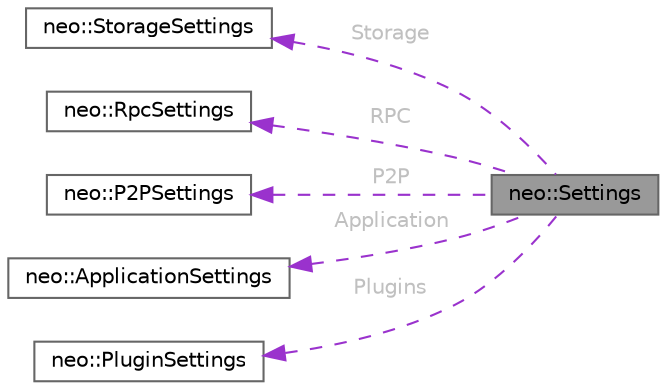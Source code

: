 digraph "neo::Settings"
{
 // LATEX_PDF_SIZE
  bgcolor="transparent";
  edge [fontname=Helvetica,fontsize=10,labelfontname=Helvetica,labelfontsize=10];
  node [fontname=Helvetica,fontsize=10,shape=box,height=0.2,width=0.4];
  rankdir="LR";
  Node1 [id="Node000001",label="neo::Settings",height=0.2,width=0.4,color="gray40", fillcolor="grey60", style="filled", fontcolor="black",tooltip="Complete configuration settings for the Neo node."];
  Node2 -> Node1 [id="edge1_Node000001_Node000002",dir="back",color="darkorchid3",style="dashed",tooltip=" ",label=<<TABLE CELLBORDER="0" BORDER="0"><TR><TD VALIGN="top" ALIGN="LEFT" CELLPADDING="1" CELLSPACING="0">Storage</TD></TR>
</TABLE>> ,fontcolor="grey" ];
  Node2 [id="Node000002",label="neo::StorageSettings",height=0.2,width=0.4,color="gray40", fillcolor="white", style="filled",URL="$structneo_1_1_storage_settings.html",tooltip="Storage configuration settings."];
  Node3 -> Node1 [id="edge2_Node000001_Node000003",dir="back",color="darkorchid3",style="dashed",tooltip=" ",label=<<TABLE CELLBORDER="0" BORDER="0"><TR><TD VALIGN="top" ALIGN="LEFT" CELLPADDING="1" CELLSPACING="0">RPC</TD></TR>
</TABLE>> ,fontcolor="grey" ];
  Node3 [id="Node000003",label="neo::RpcSettings",height=0.2,width=0.4,color="gray40", fillcolor="white", style="filled",URL="$structneo_1_1_rpc_settings.html",tooltip="RPC server configuration settings."];
  Node4 -> Node1 [id="edge3_Node000001_Node000004",dir="back",color="darkorchid3",style="dashed",tooltip=" ",label=<<TABLE CELLBORDER="0" BORDER="0"><TR><TD VALIGN="top" ALIGN="LEFT" CELLPADDING="1" CELLSPACING="0">P2P</TD></TR>
</TABLE>> ,fontcolor="grey" ];
  Node4 [id="Node000004",label="neo::P2PSettings",height=0.2,width=0.4,color="gray40", fillcolor="white", style="filled",URL="$structneo_1_1_p2_p_settings.html",tooltip="P2P network configuration settings."];
  Node5 -> Node1 [id="edge4_Node000001_Node000005",dir="back",color="darkorchid3",style="dashed",tooltip=" ",label=<<TABLE CELLBORDER="0" BORDER="0"><TR><TD VALIGN="top" ALIGN="LEFT" CELLPADDING="1" CELLSPACING="0">Application</TD></TR>
</TABLE>> ,fontcolor="grey" ];
  Node5 [id="Node000005",label="neo::ApplicationSettings",height=0.2,width=0.4,color="gray40", fillcolor="white", style="filled",URL="$structneo_1_1_application_settings.html",tooltip="Application-level configuration settings."];
  Node6 -> Node1 [id="edge5_Node000001_Node000006",dir="back",color="darkorchid3",style="dashed",tooltip=" ",label=<<TABLE CELLBORDER="0" BORDER="0"><TR><TD VALIGN="top" ALIGN="LEFT" CELLPADDING="1" CELLSPACING="0">Plugins</TD></TR>
</TABLE>> ,fontcolor="grey" ];
  Node6 [id="Node000006",label="neo::PluginSettings",height=0.2,width=0.4,color="gray40", fillcolor="white", style="filled",URL="$structneo_1_1_plugin_settings.html",tooltip="Plugin configuration settings."];
}
